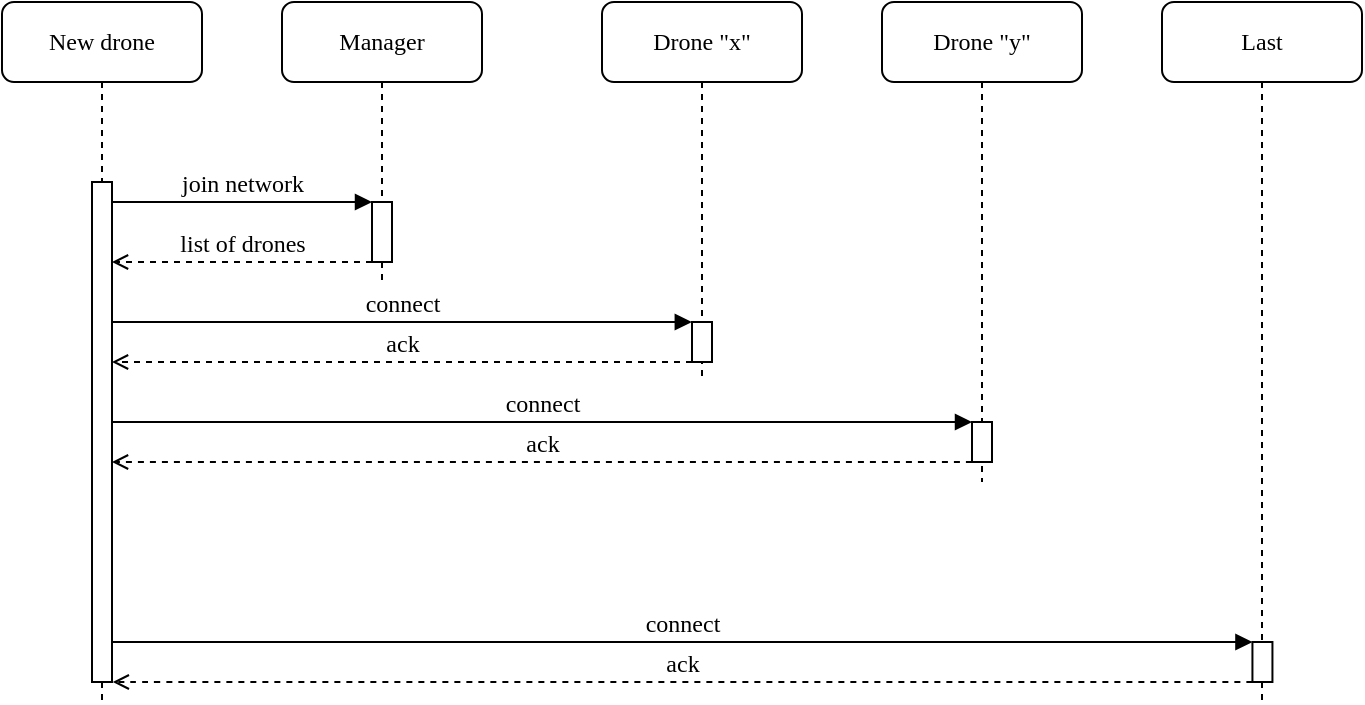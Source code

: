 <mxfile version="14.9.4"><diagram id="ZuqzD72jz8vy_sjEfRQl" name="Page-1"><mxGraphModel dx="826" dy="537" grid="1" gridSize="10" guides="1" tooltips="1" connect="1" arrows="1" fold="1" page="1" pageScale="1" pageWidth="850" pageHeight="1100" math="0" shadow="0"><root><mxCell id="0"/><mxCell id="1" parent="0"/><mxCell id="gcV6prkKl0BAoYJy72pS-1" value="Manager" style="shape=umlLifeline;perimeter=lifelinePerimeter;whiteSpace=wrap;html=1;container=1;collapsible=0;recursiveResize=0;outlineConnect=0;rounded=1;shadow=0;comic=0;labelBackgroundColor=none;strokeWidth=1;fontFamily=Verdana;fontSize=12;align=center;" vertex="1" parent="1"><mxGeometry x="180" y="40" width="100" height="140" as="geometry"/></mxCell><mxCell id="gcV6prkKl0BAoYJy72pS-2" value="" style="html=1;points=[];perimeter=orthogonalPerimeter;rounded=0;shadow=0;comic=0;labelBackgroundColor=none;strokeWidth=1;fontFamily=Verdana;fontSize=12;align=center;" vertex="1" parent="gcV6prkKl0BAoYJy72pS-1"><mxGeometry x="45" y="100" width="10" height="30" as="geometry"/></mxCell><mxCell id="gcV6prkKl0BAoYJy72pS-3" value="Drone &quot;x&quot;" style="shape=umlLifeline;perimeter=lifelinePerimeter;whiteSpace=wrap;html=1;container=1;collapsible=0;recursiveResize=0;outlineConnect=0;rounded=1;shadow=0;comic=0;labelBackgroundColor=none;strokeWidth=1;fontFamily=Verdana;fontSize=12;align=center;" vertex="1" parent="1"><mxGeometry x="340" y="40" width="100" height="190" as="geometry"/></mxCell><mxCell id="gcV6prkKl0BAoYJy72pS-4" value="" style="html=1;points=[];perimeter=orthogonalPerimeter;rounded=0;shadow=0;comic=0;labelBackgroundColor=none;strokeWidth=1;fontFamily=Verdana;fontSize=12;align=center;" vertex="1" parent="gcV6prkKl0BAoYJy72pS-3"><mxGeometry x="45" y="160" width="10" height="20" as="geometry"/></mxCell><mxCell id="gcV6prkKl0BAoYJy72pS-5" value="Drone &quot;y&quot;" style="shape=umlLifeline;perimeter=lifelinePerimeter;whiteSpace=wrap;html=1;container=1;collapsible=0;recursiveResize=0;outlineConnect=0;rounded=1;shadow=0;comic=0;labelBackgroundColor=none;strokeWidth=1;fontFamily=Verdana;fontSize=12;align=center;" vertex="1" parent="1"><mxGeometry x="480" y="40" width="100" height="240" as="geometry"/></mxCell><mxCell id="gcV6prkKl0BAoYJy72pS-6" value="New drone" style="shape=umlLifeline;perimeter=lifelinePerimeter;whiteSpace=wrap;html=1;container=1;collapsible=0;recursiveResize=0;outlineConnect=0;rounded=1;shadow=0;comic=0;labelBackgroundColor=none;strokeWidth=1;fontFamily=Verdana;fontSize=12;align=center;" vertex="1" parent="1"><mxGeometry x="40" y="40" width="100" height="350" as="geometry"/></mxCell><mxCell id="gcV6prkKl0BAoYJy72pS-7" value="" style="html=1;points=[];perimeter=orthogonalPerimeter;rounded=0;shadow=0;comic=0;labelBackgroundColor=none;strokeWidth=1;fontFamily=Verdana;fontSize=12;align=center;" vertex="1" parent="gcV6prkKl0BAoYJy72pS-6"><mxGeometry x="45" y="90" width="10" height="250" as="geometry"/></mxCell><mxCell id="gcV6prkKl0BAoYJy72pS-8" value="join network" style="html=1;verticalAlign=bottom;endArrow=block;entryX=0;entryY=0;labelBackgroundColor=none;fontFamily=Verdana;fontSize=12;edgeStyle=elbowEdgeStyle;elbow=vertical;" edge="1" parent="1" source="gcV6prkKl0BAoYJy72pS-7" target="gcV6prkKl0BAoYJy72pS-2"><mxGeometry relative="1" as="geometry"><mxPoint x="160" y="150" as="sourcePoint"/></mxGeometry></mxCell><mxCell id="gcV6prkKl0BAoYJy72pS-9" value="list of drones" style="html=1;verticalAlign=bottom;endArrow=open;labelBackgroundColor=none;fontFamily=Verdana;fontSize=12;edgeStyle=elbowEdgeStyle;elbow=vertical;dashed=1;endFill=0;" edge="1" parent="1" source="gcV6prkKl0BAoYJy72pS-2" target="gcV6prkKl0BAoYJy72pS-7"><mxGeometry relative="1" as="geometry"><mxPoint x="310" y="160" as="sourcePoint"/><Array as="points"><mxPoint x="180" y="170"/><mxPoint x="190" y="160"/></Array></mxGeometry></mxCell><mxCell id="gcV6prkKl0BAoYJy72pS-10" value="connect" style="html=1;verticalAlign=bottom;endArrow=block;labelBackgroundColor=none;fontFamily=Verdana;fontSize=12;edgeStyle=elbowEdgeStyle;elbow=vertical;entryX=-0.009;entryY=0.005;entryDx=0;entryDy=0;entryPerimeter=0;" edge="1" parent="1" source="gcV6prkKl0BAoYJy72pS-7" target="gcV6prkKl0BAoYJy72pS-4"><mxGeometry relative="1" as="geometry"><mxPoint x="370" y="240" as="sourcePoint"/><mxPoint x="380" y="200" as="targetPoint"/><Array as="points"><mxPoint x="290" y="200"/><mxPoint x="290" y="190"/><mxPoint x="330" y="202"/><mxPoint x="310" y="202"/><mxPoint x="350" y="202"/><mxPoint x="320" y="202"/><mxPoint x="320" y="202"/><mxPoint x="320" y="202"/><mxPoint x="380" y="202"/><mxPoint x="330" y="200"/><mxPoint x="325" y="240"/><mxPoint x="335" y="230"/></Array></mxGeometry></mxCell><mxCell id="gcV6prkKl0BAoYJy72pS-11" value="ack" style="html=1;verticalAlign=bottom;endArrow=open;labelBackgroundColor=none;fontFamily=Verdana;fontSize=12;edgeStyle=elbowEdgeStyle;elbow=vertical;dashed=1;endFill=0;" edge="1" parent="1" target="gcV6prkKl0BAoYJy72pS-7"><mxGeometry relative="1" as="geometry"><mxPoint x="385" y="220" as="sourcePoint"/><mxPoint x="160" y="300" as="targetPoint"/><Array as="points"><mxPoint x="300" y="220"/><mxPoint x="340" y="260"/><mxPoint x="335" y="300"/><mxPoint x="345" y="290"/></Array></mxGeometry></mxCell><mxCell id="gcV6prkKl0BAoYJy72pS-12" value="" style="html=1;points=[];perimeter=orthogonalPerimeter;rounded=0;shadow=0;comic=0;labelBackgroundColor=none;strokeWidth=1;fontFamily=Verdana;fontSize=12;align=center;" vertex="1" parent="1"><mxGeometry x="525" y="250" width="10" height="20" as="geometry"/></mxCell><mxCell id="gcV6prkKl0BAoYJy72pS-13" value="connect" style="html=1;verticalAlign=bottom;endArrow=block;labelBackgroundColor=none;fontFamily=Verdana;fontSize=12;edgeStyle=elbowEdgeStyle;elbow=vertical;entryX=-0.009;entryY=0.005;entryDx=0;entryDy=0;entryPerimeter=0;" edge="1" parent="1" source="gcV6prkKl0BAoYJy72pS-7"><mxGeometry relative="1" as="geometry"><mxPoint x="235.09" y="250" as="sourcePoint"/><mxPoint x="525.0" y="250.1" as="targetPoint"/><Array as="points"><mxPoint x="430.09" y="250"/><mxPoint x="430.09" y="240"/><mxPoint x="470.09" y="252"/><mxPoint x="450.09" y="252"/><mxPoint x="490.09" y="252"/><mxPoint x="460.09" y="252"/><mxPoint x="460.09" y="252"/><mxPoint x="460.09" y="252"/><mxPoint x="520.09" y="252"/><mxPoint x="470.09" y="250"/><mxPoint x="465.09" y="290"/><mxPoint x="475.09" y="280"/></Array></mxGeometry></mxCell><mxCell id="gcV6prkKl0BAoYJy72pS-14" value="ack" style="html=1;verticalAlign=bottom;endArrow=open;labelBackgroundColor=none;fontFamily=Verdana;fontSize=12;edgeStyle=elbowEdgeStyle;elbow=vertical;dashed=1;exitX=-0.004;exitY=1;exitDx=0;exitDy=0;exitPerimeter=0;endFill=0;" edge="1" parent="1" source="gcV6prkKl0BAoYJy72pS-12"><mxGeometry relative="1" as="geometry"><mxPoint x="525" y="269" as="sourcePoint"/><mxPoint x="95" y="270" as="targetPoint"/><Array as="points"><mxPoint x="435" y="270"/><mxPoint x="475" y="310"/><mxPoint x="470" y="350"/><mxPoint x="480" y="340"/></Array></mxGeometry></mxCell><mxCell id="gcV6prkKl0BAoYJy72pS-15" value="Last" style="shape=umlLifeline;perimeter=lifelinePerimeter;whiteSpace=wrap;html=1;container=1;collapsible=0;recursiveResize=0;outlineConnect=0;rounded=1;shadow=0;comic=0;labelBackgroundColor=none;strokeWidth=1;fontFamily=Verdana;fontSize=12;align=center;" vertex="1" parent="1"><mxGeometry x="620" y="40" width="100" height="350" as="geometry"/></mxCell><mxCell id="gcV6prkKl0BAoYJy72pS-16" value="" style="html=1;points=[];perimeter=orthogonalPerimeter;rounded=0;shadow=0;comic=0;labelBackgroundColor=none;strokeWidth=1;fontFamily=Verdana;fontSize=12;align=center;" vertex="1" parent="gcV6prkKl0BAoYJy72pS-15"><mxGeometry x="45.22" y="320" width="10" height="20" as="geometry"/></mxCell><mxCell id="gcV6prkKl0BAoYJy72pS-17" value="connect" style="html=1;verticalAlign=bottom;endArrow=block;labelBackgroundColor=none;fontFamily=Verdana;fontSize=12;edgeStyle=elbowEdgeStyle;elbow=vertical;entryX=-0.009;entryY=0.005;entryDx=0;entryDy=0;entryPerimeter=0;" edge="1" parent="gcV6prkKl0BAoYJy72pS-15" source="gcV6prkKl0BAoYJy72pS-7"><mxGeometry relative="1" as="geometry"><mxPoint x="-500" y="320" as="sourcePoint"/><mxPoint x="45.22" y="320.1" as="targetPoint"/><Array as="points"><mxPoint x="-49.69" y="320"/><mxPoint x="-49.69" y="310"/><mxPoint x="-9.69" y="322"/><mxPoint x="-29.69" y="322"/><mxPoint x="10.31" y="322"/><mxPoint x="-19.69" y="322"/><mxPoint x="-19.69" y="322"/><mxPoint x="-19.69" y="322"/><mxPoint x="40.31" y="322"/><mxPoint x="-9.69" y="320"/><mxPoint x="-14.69" y="360"/><mxPoint x="-4.69" y="350"/></Array></mxGeometry></mxCell><mxCell id="gcV6prkKl0BAoYJy72pS-18" value="ack" style="html=1;verticalAlign=bottom;endArrow=open;labelBackgroundColor=none;fontFamily=Verdana;fontSize=12;edgeStyle=elbowEdgeStyle;elbow=vertical;dashed=1;exitX=-0.004;exitY=1;exitDx=0;exitDy=0;exitPerimeter=0;entryX=1.039;entryY=1;entryDx=0;entryDy=0;entryPerimeter=0;endFill=0;" edge="1" parent="1" source="gcV6prkKl0BAoYJy72pS-16" target="gcV6prkKl0BAoYJy72pS-7"><mxGeometry relative="1" as="geometry"><mxPoint x="665.22" y="379" as="sourcePoint"/><mxPoint x="96" y="380" as="targetPoint"/><Array as="points"><mxPoint x="110" y="380"/><mxPoint x="130" y="390"/><mxPoint x="615.22" y="420"/><mxPoint x="610.22" y="460"/><mxPoint x="620.22" y="450"/></Array></mxGeometry></mxCell></root></mxGraphModel></diagram></mxfile>